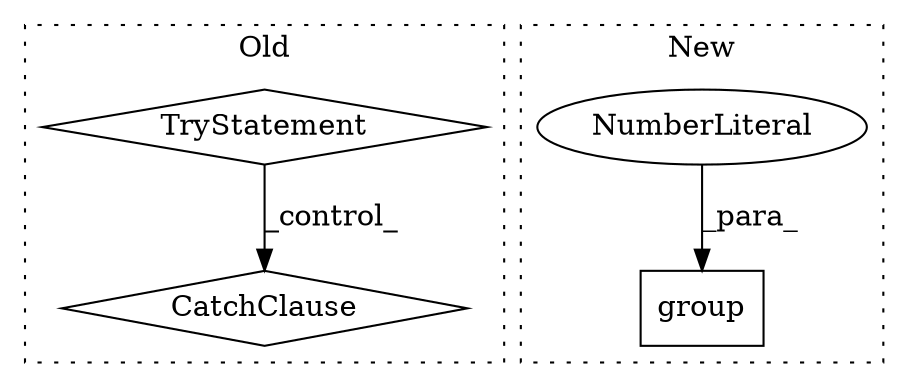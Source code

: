 digraph G {
subgraph cluster0 {
1 [label="TryStatement" a="54" s="1661" l="4" shape="diamond"];
3 [label="CatchClause" a="12" s="1714,1747" l="11,2" shape="diamond"];
label = "Old";
style="dotted";
}
subgraph cluster1 {
2 [label="group" a="32" s="2557,2564" l="6,1" shape="box"];
4 [label="NumberLiteral" a="34" s="2563" l="1" shape="ellipse"];
label = "New";
style="dotted";
}
1 -> 3 [label="_control_"];
4 -> 2 [label="_para_"];
}
